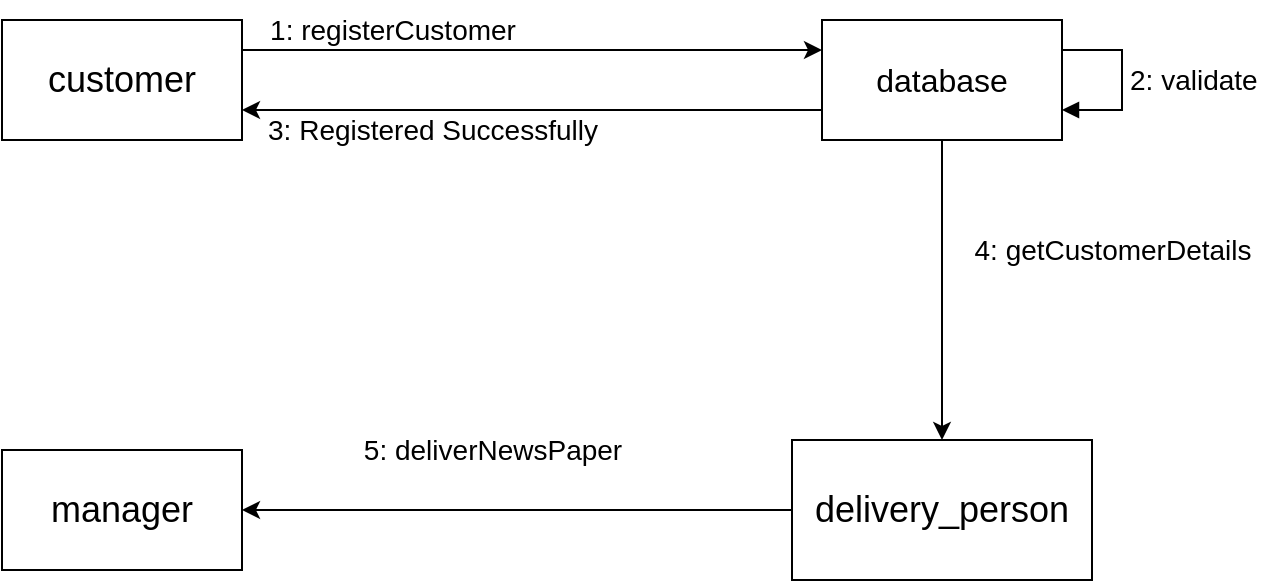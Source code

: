 <mxfile version="24.8.3">
  <diagram name="Page-1" id="MmqdwCN_37UXj2dwQ2gH">
    <mxGraphModel dx="1050" dy="570" grid="1" gridSize="10" guides="1" tooltips="1" connect="1" arrows="1" fold="1" page="1" pageScale="1" pageWidth="850" pageHeight="1100" math="0" shadow="0">
      <root>
        <mxCell id="0" />
        <mxCell id="1" parent="0" />
        <mxCell id="6DdKNWzpu1CCDr-tCBe5-1" value="&lt;font style=&quot;font-size: 18px;&quot;&gt;customer&lt;/font&gt;" style="rounded=0;whiteSpace=wrap;html=1;" vertex="1" parent="1">
          <mxGeometry x="150" y="110" width="120" height="60" as="geometry" />
        </mxCell>
        <mxCell id="6DdKNWzpu1CCDr-tCBe5-2" value="&lt;font size=&quot;3&quot;&gt;database&lt;/font&gt;" style="rounded=0;whiteSpace=wrap;html=1;" vertex="1" parent="1">
          <mxGeometry x="560" y="110" width="120" height="60" as="geometry" />
        </mxCell>
        <mxCell id="6DdKNWzpu1CCDr-tCBe5-3" value="&lt;font style=&quot;font-size: 18px;&quot;&gt;delivery_person&lt;/font&gt;" style="rounded=0;whiteSpace=wrap;html=1;" vertex="1" parent="1">
          <mxGeometry x="545" y="320" width="150" height="70" as="geometry" />
        </mxCell>
        <mxCell id="6DdKNWzpu1CCDr-tCBe5-4" value="&lt;font style=&quot;font-size: 18px;&quot;&gt;manager&lt;/font&gt;" style="rounded=0;whiteSpace=wrap;html=1;" vertex="1" parent="1">
          <mxGeometry x="150" y="325" width="120" height="60" as="geometry" />
        </mxCell>
        <mxCell id="6DdKNWzpu1CCDr-tCBe5-7" value="" style="endArrow=classic;html=1;rounded=0;exitX=1;exitY=0.25;exitDx=0;exitDy=0;entryX=0;entryY=0.25;entryDx=0;entryDy=0;" edge="1" parent="1" source="6DdKNWzpu1CCDr-tCBe5-1" target="6DdKNWzpu1CCDr-tCBe5-2">
          <mxGeometry width="50" height="50" relative="1" as="geometry">
            <mxPoint x="400" y="320" as="sourcePoint" />
            <mxPoint x="450" y="270" as="targetPoint" />
          </mxGeometry>
        </mxCell>
        <mxCell id="6DdKNWzpu1CCDr-tCBe5-8" value="&lt;font style=&quot;font-size: 14px;&quot;&gt;1: registerCustomer&lt;/font&gt;" style="text;html=1;align=center;verticalAlign=middle;resizable=0;points=[];autosize=1;strokeColor=none;fillColor=none;" vertex="1" parent="1">
          <mxGeometry x="270" y="100" width="150" height="30" as="geometry" />
        </mxCell>
        <mxCell id="6DdKNWzpu1CCDr-tCBe5-10" value="&lt;font style=&quot;font-size: 14px;&quot;&gt;2: validate&lt;/font&gt;" style="html=1;align=left;spacingLeft=2;endArrow=block;rounded=0;edgeStyle=orthogonalEdgeStyle;curved=0;rounded=0;exitX=1;exitY=0.25;exitDx=0;exitDy=0;entryX=1;entryY=0.75;entryDx=0;entryDy=0;" edge="1" target="6DdKNWzpu1CCDr-tCBe5-2" parent="1" source="6DdKNWzpu1CCDr-tCBe5-2">
          <mxGeometry relative="1" as="geometry">
            <mxPoint x="680" y="125" as="sourcePoint" />
            <Array as="points">
              <mxPoint x="710" y="125" />
              <mxPoint x="710" y="155" />
            </Array>
            <mxPoint x="685" y="155" as="targetPoint" />
          </mxGeometry>
        </mxCell>
        <mxCell id="6DdKNWzpu1CCDr-tCBe5-11" value="" style="endArrow=classic;html=1;rounded=0;exitX=0;exitY=0.75;exitDx=0;exitDy=0;entryX=1;entryY=0.75;entryDx=0;entryDy=0;" edge="1" parent="1" source="6DdKNWzpu1CCDr-tCBe5-2" target="6DdKNWzpu1CCDr-tCBe5-1">
          <mxGeometry width="50" height="50" relative="1" as="geometry">
            <mxPoint x="570" y="135" as="sourcePoint" />
            <mxPoint x="280" y="135" as="targetPoint" />
          </mxGeometry>
        </mxCell>
        <mxCell id="6DdKNWzpu1CCDr-tCBe5-12" value="&lt;font style=&quot;font-size: 14px;&quot;&gt;3: Registered Successfully&lt;/font&gt;" style="text;html=1;align=center;verticalAlign=middle;resizable=0;points=[];autosize=1;strokeColor=none;fillColor=none;" vertex="1" parent="1">
          <mxGeometry x="270" y="150" width="190" height="30" as="geometry" />
        </mxCell>
        <mxCell id="6DdKNWzpu1CCDr-tCBe5-13" value="" style="endArrow=classic;html=1;rounded=0;exitX=0.5;exitY=1;exitDx=0;exitDy=0;entryX=0.5;entryY=0;entryDx=0;entryDy=0;" edge="1" parent="1" source="6DdKNWzpu1CCDr-tCBe5-2" target="6DdKNWzpu1CCDr-tCBe5-3">
          <mxGeometry width="50" height="50" relative="1" as="geometry">
            <mxPoint x="570" y="165" as="sourcePoint" />
            <mxPoint x="280" y="165" as="targetPoint" />
          </mxGeometry>
        </mxCell>
        <mxCell id="6DdKNWzpu1CCDr-tCBe5-14" value="&lt;font style=&quot;font-size: 14px;&quot;&gt;4: getCustomerDetails&lt;/font&gt;" style="text;html=1;align=center;verticalAlign=middle;resizable=0;points=[];autosize=1;strokeColor=none;fillColor=none;" vertex="1" parent="1">
          <mxGeometry x="620" y="210" width="170" height="30" as="geometry" />
        </mxCell>
        <mxCell id="6DdKNWzpu1CCDr-tCBe5-15" value="" style="endArrow=classic;html=1;rounded=0;exitX=0;exitY=0.5;exitDx=0;exitDy=0;entryX=1;entryY=0.5;entryDx=0;entryDy=0;" edge="1" parent="1" source="6DdKNWzpu1CCDr-tCBe5-3" target="6DdKNWzpu1CCDr-tCBe5-4">
          <mxGeometry width="50" height="50" relative="1" as="geometry">
            <mxPoint x="550" y="350" as="sourcePoint" />
            <mxPoint x="260" y="350" as="targetPoint" />
          </mxGeometry>
        </mxCell>
        <mxCell id="6DdKNWzpu1CCDr-tCBe5-16" value="&lt;font style=&quot;font-size: 14px;&quot;&gt;5: deliverNewsPaper&lt;/font&gt;" style="text;html=1;align=center;verticalAlign=middle;resizable=0;points=[];autosize=1;strokeColor=none;fillColor=none;" vertex="1" parent="1">
          <mxGeometry x="315" y="310" width="160" height="30" as="geometry" />
        </mxCell>
      </root>
    </mxGraphModel>
  </diagram>
</mxfile>
